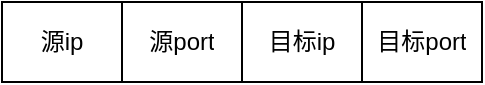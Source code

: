 <mxfile version="13.10.0" type="embed">
    <diagram id="F2OLqZz3Ljoq3-sat8jA" name="Page-1">
        <mxGraphModel dx="1056" dy="815" grid="1" gridSize="10" guides="1" tooltips="1" connect="1" arrows="1" fold="1" page="1" pageScale="1" pageWidth="850" pageHeight="1100" math="0" shadow="0">
            <root>
                <mxCell id="0"/>
                <mxCell id="1" parent="0"/>
                <mxCell id="49" value="" style="shape=table;html=1;whiteSpace=wrap;startSize=0;container=1;collapsible=0;childLayout=tableLayout;" vertex="1" parent="1">
                    <mxGeometry x="230" y="240" width="240" height="40" as="geometry"/>
                </mxCell>
                <mxCell id="50" value="" style="shape=partialRectangle;html=1;whiteSpace=wrap;collapsible=0;dropTarget=0;pointerEvents=0;fillColor=none;top=0;left=0;bottom=0;right=0;points=[[0,0.5],[1,0.5]];portConstraint=eastwest;" vertex="1" parent="49">
                    <mxGeometry width="240" height="40" as="geometry"/>
                </mxCell>
                <mxCell id="62" value="源ip" style="shape=partialRectangle;html=1;whiteSpace=wrap;connectable=0;fillColor=none;top=0;left=0;bottom=0;right=0;overflow=hidden;" vertex="1" parent="50">
                    <mxGeometry width="60" height="40" as="geometry"/>
                </mxCell>
                <mxCell id="51" value="源port" style="shape=partialRectangle;html=1;whiteSpace=wrap;connectable=0;fillColor=none;top=0;left=0;bottom=0;right=0;overflow=hidden;" vertex="1" parent="50">
                    <mxGeometry x="60" width="60" height="40" as="geometry"/>
                </mxCell>
                <mxCell id="52" value="目标ip" style="shape=partialRectangle;html=1;whiteSpace=wrap;connectable=0;fillColor=none;top=0;left=0;bottom=0;right=0;overflow=hidden;" vertex="1" parent="50">
                    <mxGeometry x="120" width="60" height="40" as="geometry"/>
                </mxCell>
                <mxCell id="53" value="目标port" style="shape=partialRectangle;html=1;whiteSpace=wrap;connectable=0;fillColor=none;top=0;left=0;bottom=0;right=0;overflow=hidden;" vertex="1" parent="50">
                    <mxGeometry x="180" width="60" height="40" as="geometry"/>
                </mxCell>
            </root>
        </mxGraphModel>
    </diagram>
</mxfile>